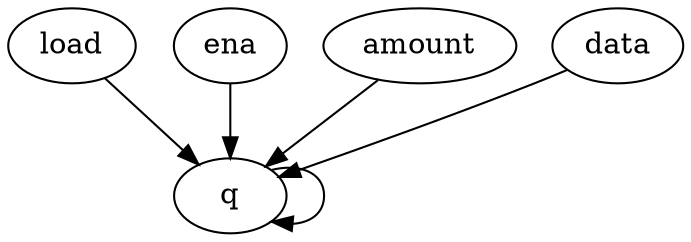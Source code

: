 digraph "" {
	load -> q	[weight=5.0];
	ena -> q	[weight=9.0];
	amount -> q	[weight=4.0];
	data -> q	[weight=1.0];
	q -> q	[weight=4.0];
}
